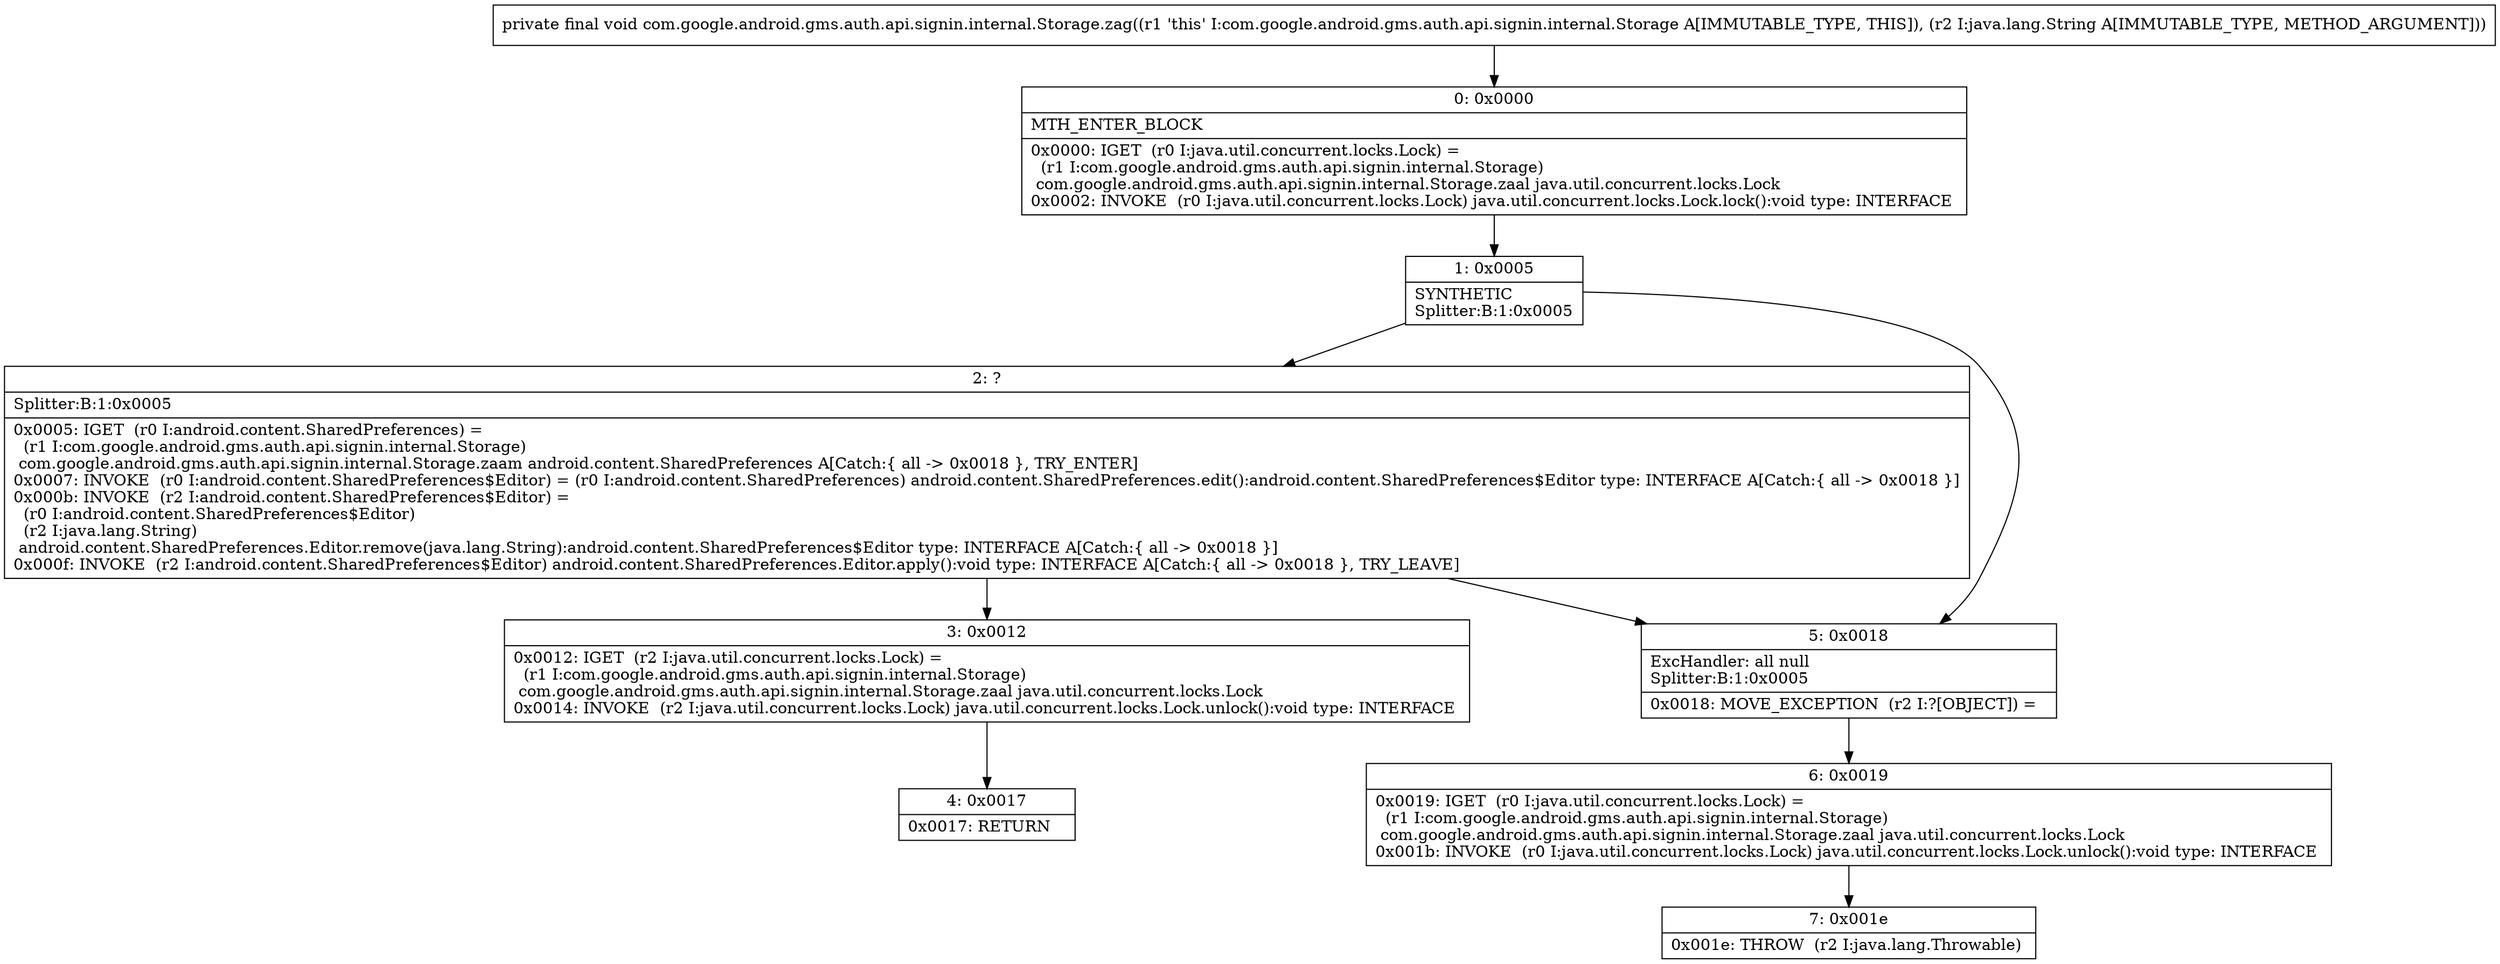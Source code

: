 digraph "CFG forcom.google.android.gms.auth.api.signin.internal.Storage.zag(Ljava\/lang\/String;)V" {
Node_0 [shape=record,label="{0\:\ 0x0000|MTH_ENTER_BLOCK\l|0x0000: IGET  (r0 I:java.util.concurrent.locks.Lock) = \l  (r1 I:com.google.android.gms.auth.api.signin.internal.Storage)\l com.google.android.gms.auth.api.signin.internal.Storage.zaal java.util.concurrent.locks.Lock \l0x0002: INVOKE  (r0 I:java.util.concurrent.locks.Lock) java.util.concurrent.locks.Lock.lock():void type: INTERFACE \l}"];
Node_1 [shape=record,label="{1\:\ 0x0005|SYNTHETIC\lSplitter:B:1:0x0005\l}"];
Node_2 [shape=record,label="{2\:\ ?|Splitter:B:1:0x0005\l|0x0005: IGET  (r0 I:android.content.SharedPreferences) = \l  (r1 I:com.google.android.gms.auth.api.signin.internal.Storage)\l com.google.android.gms.auth.api.signin.internal.Storage.zaam android.content.SharedPreferences A[Catch:\{ all \-\> 0x0018 \}, TRY_ENTER]\l0x0007: INVOKE  (r0 I:android.content.SharedPreferences$Editor) = (r0 I:android.content.SharedPreferences) android.content.SharedPreferences.edit():android.content.SharedPreferences$Editor type: INTERFACE A[Catch:\{ all \-\> 0x0018 \}]\l0x000b: INVOKE  (r2 I:android.content.SharedPreferences$Editor) = \l  (r0 I:android.content.SharedPreferences$Editor)\l  (r2 I:java.lang.String)\l android.content.SharedPreferences.Editor.remove(java.lang.String):android.content.SharedPreferences$Editor type: INTERFACE A[Catch:\{ all \-\> 0x0018 \}]\l0x000f: INVOKE  (r2 I:android.content.SharedPreferences$Editor) android.content.SharedPreferences.Editor.apply():void type: INTERFACE A[Catch:\{ all \-\> 0x0018 \}, TRY_LEAVE]\l}"];
Node_3 [shape=record,label="{3\:\ 0x0012|0x0012: IGET  (r2 I:java.util.concurrent.locks.Lock) = \l  (r1 I:com.google.android.gms.auth.api.signin.internal.Storage)\l com.google.android.gms.auth.api.signin.internal.Storage.zaal java.util.concurrent.locks.Lock \l0x0014: INVOKE  (r2 I:java.util.concurrent.locks.Lock) java.util.concurrent.locks.Lock.unlock():void type: INTERFACE \l}"];
Node_4 [shape=record,label="{4\:\ 0x0017|0x0017: RETURN   \l}"];
Node_5 [shape=record,label="{5\:\ 0x0018|ExcHandler: all null\lSplitter:B:1:0x0005\l|0x0018: MOVE_EXCEPTION  (r2 I:?[OBJECT]) =  \l}"];
Node_6 [shape=record,label="{6\:\ 0x0019|0x0019: IGET  (r0 I:java.util.concurrent.locks.Lock) = \l  (r1 I:com.google.android.gms.auth.api.signin.internal.Storage)\l com.google.android.gms.auth.api.signin.internal.Storage.zaal java.util.concurrent.locks.Lock \l0x001b: INVOKE  (r0 I:java.util.concurrent.locks.Lock) java.util.concurrent.locks.Lock.unlock():void type: INTERFACE \l}"];
Node_7 [shape=record,label="{7\:\ 0x001e|0x001e: THROW  (r2 I:java.lang.Throwable) \l}"];
MethodNode[shape=record,label="{private final void com.google.android.gms.auth.api.signin.internal.Storage.zag((r1 'this' I:com.google.android.gms.auth.api.signin.internal.Storage A[IMMUTABLE_TYPE, THIS]), (r2 I:java.lang.String A[IMMUTABLE_TYPE, METHOD_ARGUMENT])) }"];
MethodNode -> Node_0;
Node_0 -> Node_1;
Node_1 -> Node_2;
Node_1 -> Node_5;
Node_2 -> Node_3;
Node_2 -> Node_5;
Node_3 -> Node_4;
Node_5 -> Node_6;
Node_6 -> Node_7;
}

